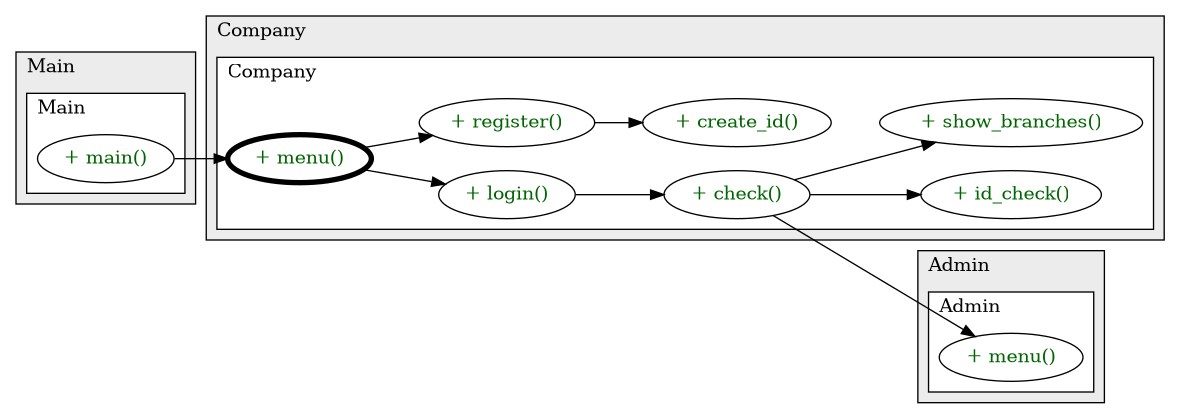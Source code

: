 @startuml

/' diagram meta data start
config=CallConfiguration;
{
  "rootMethod": "Company#menu()",
  "projectClassification": {
    "searchMode": "OpenProject", // OpenProject, AllProjects
    "includedProjects": "",
    "pathEndKeywords": "*.impl",
    "isClientPath": "",
    "isClientName": "",
    "isTestPath": "",
    "isTestName": "",
    "isMappingPath": "",
    "isMappingName": "",
    "isDataAccessPath": "",
    "isDataAccessName": "",
    "isDataStructurePath": "",
    "isDataStructureName": "",
    "isInterfaceStructuresPath": "",
    "isInterfaceStructuresName": "",
    "isEntryPointPath": "",
    "isEntryPointName": ""
  },
  "graphRestriction": {
    "classPackageExcludeFilter": "",
    "classPackageIncludeFilter": "",
    "classNameExcludeFilter": "",
    "classNameIncludeFilter": "",
    "methodNameExcludeFilter": "",
    "methodNameIncludeFilter": "",
    "removeByInheritance": "", // inheritance/annotation based filtering is done in a second step
    "removeByAnnotation": "",
    "removeByClassPackage": "", // cleanup the graph after inheritance/annotation based filtering is done
    "removeByClassName": "",
    "cutMappings": false,
    "cutEnum": true,
    "cutTests": true,
    "cutClient": true,
    "cutDataAccess": true,
    "cutInterfaceStructures": true,
    "cutDataStructures": true,
    "cutGetterAndSetter": true,
    "cutConstructors": true
  },
  "graphTraversal": {
    "forwardDepth": 3,
    "backwardDepth": 3,
    "classPackageExcludeFilter": "",
    "classPackageIncludeFilter": "",
    "classNameExcludeFilter": "",
    "classNameIncludeFilter": "",
    "methodNameExcludeFilter": "",
    "methodNameIncludeFilter": "",
    "hideMappings": false,
    "hideDataStructures": false,
    "hidePrivateMethods": true,
    "hideInterfaceCalls": true, // indirection: implementation -> interface (is hidden) -> implementation
    "onlyShowApplicationEntryPoints": false // root node is included
  },
  "details": {
    "aggregation": "GroupByClass", // ByClass, GroupByClass, None
    "showMethodParametersTypes": false,
    "showMethodParametersNames": false,
    "showMethodReturnType": false,
    "showPackageLevels": 2,
    "showCallOrder": false,
    "edgeMode": "MethodsOnly", // TypesOnly, MethodsOnly, TypesAndMethods, MethodsAndDirectTypeUsage
    "showDetailedClassStructure": false
  },
  "rootClass": "Company"
}
diagram meta data end '/



digraph g {
    rankdir="LR"
    splines=polyline
    

'nodes 
subgraph cluster_1679829923 { 
   	label=Company
	labeljust=l
	fillcolor="#ececec"
	style=filled
   
   subgraph cluster_469633996 { 
   	label=Company
	labeljust=l
	fillcolor=white
	style=filled
   
   Company1679829923XXXcheck2013066710[
	label="+ check()"
	style=filled
	fillcolor=white
	tooltip="Company

null"
	fontcolor=darkgreen
];

Company1679829923XXXcreate_id107927658[
	label="+ create_id()"
	style=filled
	fillcolor=white
	tooltip="Company

null"
	fontcolor=darkgreen
];

Company1679829923XXXid_check2069022258[
	label="+ id_check()"
	style=filled
	fillcolor=white
	tooltip="Company

null"
	fontcolor=darkgreen
];

Company1679829923XXXlogin0[
	label="+ login()"
	style=filled
	fillcolor=white
	tooltip="Company

null"
	fontcolor=darkgreen
];

Company1679829923XXXmenu0[
	label="+ menu()"
	style=filled
	fillcolor=white
	tooltip="Company

null"
	penwidth=4
	fontcolor=darkgreen
];

Company1679829923XXXregister0[
	label="+ register()"
	style=filled
	fillcolor=white
	tooltip="Company

null"
	fontcolor=darkgreen
];

Company1679829923XXXshow_branches0[
	label="+ show_branches()"
	style=filled
	fillcolor=white
	tooltip="Company

null"
	fontcolor=darkgreen
];
} 
} 

subgraph cluster_2390489 { 
   	label=Main
	labeljust=l
	fillcolor="#ececec"
	style=filled
   
   subgraph cluster_1706522830 { 
   	label=Main
	labeljust=l
	fillcolor=white
	style=filled
   
   Main2390489XXXmain1859653459[
	label="+ main()"
	style=filled
	fillcolor=white
	tooltip="Main

null"
	fontcolor=darkgreen
];
} 
} 

subgraph cluster_63116079 { 
   	label=Admin
	labeljust=l
	fillcolor="#ececec"
	style=filled
   
   subgraph cluster_74429360 { 
   	label=Admin
	labeljust=l
	fillcolor=white
	style=filled
   
   Admin63116079XXXmenu0[
	label="+ menu()"
	style=filled
	fillcolor=white
	tooltip="Admin

null"
	fontcolor=darkgreen
];
} 
} 

'edges    
Company1679829923XXXcheck2013066710 -> Admin63116079XXXmenu0;
Company1679829923XXXcheck2013066710 -> Company1679829923XXXid_check2069022258;
Company1679829923XXXcheck2013066710 -> Company1679829923XXXshow_branches0;
Company1679829923XXXlogin0 -> Company1679829923XXXcheck2013066710;
Company1679829923XXXmenu0 -> Company1679829923XXXlogin0;
Company1679829923XXXmenu0 -> Company1679829923XXXregister0;
Company1679829923XXXregister0 -> Company1679829923XXXcreate_id107927658;
Main2390489XXXmain1859653459 -> Company1679829923XXXmenu0;
    
}
@enduml